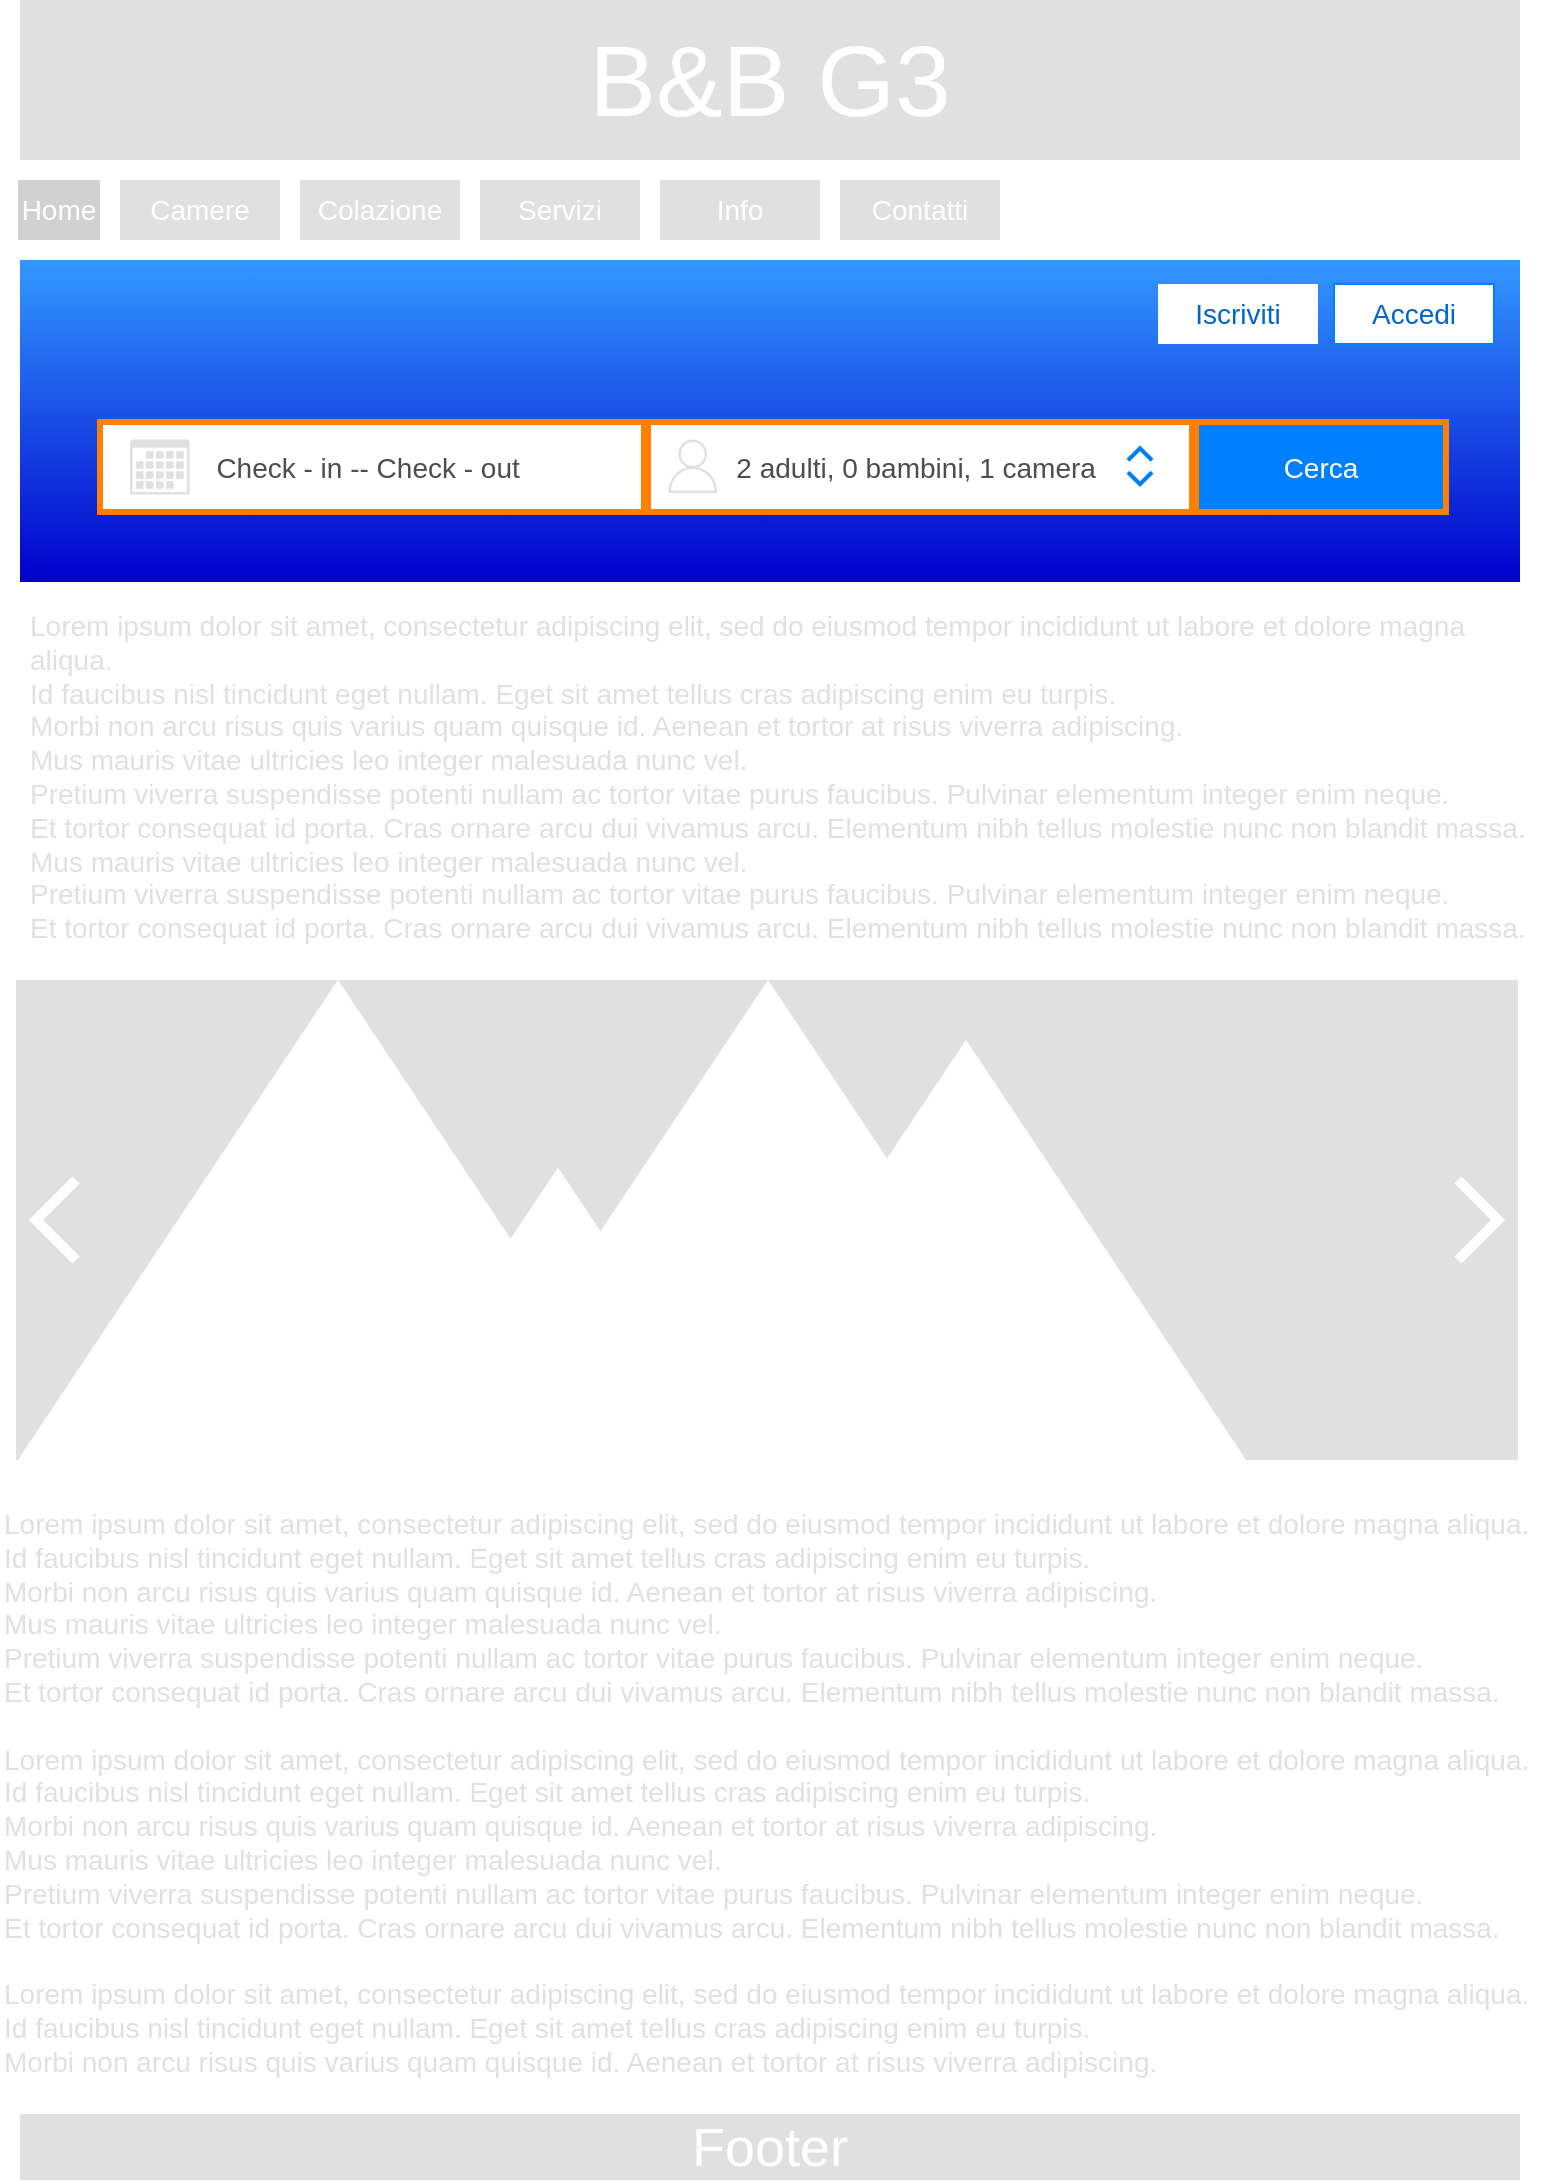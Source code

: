 <mxfile version="17.4.6" type="github">
  <diagram id="tGGqGhT_Sd-joOJbHCEm" name="Page-1">
    <mxGraphModel dx="1038" dy="553" grid="0" gridSize="10" guides="1" tooltips="1" connect="1" arrows="1" fold="1" page="1" pageScale="1" pageWidth="827" pageHeight="1169" math="0" shadow="0">
      <root>
        <mxCell id="0" />
        <mxCell id="1" parent="0" />
        <mxCell id="yTCI9lnX1p78hpDMVuBI-8" value="" style="rounded=0;whiteSpace=wrap;html=1;fontSize=14;fillColor=#3399FF;strokeColor=none;gradientColor=#0000CC;" vertex="1" parent="1">
          <mxGeometry x="40" y="170" width="750" height="161" as="geometry" />
        </mxCell>
        <mxCell id="yTCI9lnX1p78hpDMVuBI-1" value="&lt;font style=&quot;font-size: 50px&quot; color=&quot;#ffffff&quot;&gt;B&amp;amp;B G3&lt;/font&gt;" style="rounded=0;whiteSpace=wrap;html=1;fillColor=#E0E0E0;strokeColor=none;fontColor=#333333;" vertex="1" parent="1">
          <mxGeometry x="40" y="40" width="750" height="80" as="geometry" />
        </mxCell>
        <mxCell id="yTCI9lnX1p78hpDMVuBI-2" value="&lt;font style=&quot;font-size: 14px&quot; color=&quot;#ffffff&quot;&gt;Home&lt;/font&gt;" style="rounded=0;whiteSpace=wrap;html=1;fillColor=#D1D1D1;strokeColor=none;" vertex="1" parent="1">
          <mxGeometry x="39" y="130" width="41" height="30" as="geometry" />
        </mxCell>
        <mxCell id="yTCI9lnX1p78hpDMVuBI-3" value="&lt;font style=&quot;font-size: 14px&quot; color=&quot;#ffffff&quot;&gt;Camere&lt;/font&gt;" style="rounded=0;whiteSpace=wrap;html=1;fillColor=#E0E0E0;strokeColor=none;" vertex="1" parent="1">
          <mxGeometry x="90" y="130" width="80" height="30" as="geometry" />
        </mxCell>
        <mxCell id="yTCI9lnX1p78hpDMVuBI-4" value="&lt;font style=&quot;font-size: 14px&quot; color=&quot;#ffffff&quot;&gt;Colazione&lt;/font&gt;" style="rounded=0;whiteSpace=wrap;html=1;fillColor=#E0E0E0;strokeColor=none;" vertex="1" parent="1">
          <mxGeometry x="180" y="130" width="80" height="30" as="geometry" />
        </mxCell>
        <mxCell id="yTCI9lnX1p78hpDMVuBI-5" value="&lt;font style=&quot;font-size: 14px&quot; color=&quot;#ffffff&quot;&gt;Servizi&lt;/font&gt;" style="rounded=0;whiteSpace=wrap;html=1;fillColor=#E0E0E0;strokeColor=none;" vertex="1" parent="1">
          <mxGeometry x="270" y="130" width="80" height="30" as="geometry" />
        </mxCell>
        <mxCell id="yTCI9lnX1p78hpDMVuBI-6" value="&lt;font style=&quot;font-size: 14px&quot; color=&quot;#ffffff&quot;&gt;Info&lt;/font&gt;" style="rounded=0;whiteSpace=wrap;html=1;fillColor=#E0E0E0;strokeColor=none;" vertex="1" parent="1">
          <mxGeometry x="360" y="130" width="80" height="30" as="geometry" />
        </mxCell>
        <mxCell id="yTCI9lnX1p78hpDMVuBI-7" value="&lt;font style=&quot;font-size: 14px&quot; color=&quot;#ffffff&quot;&gt;Contatti&lt;/font&gt;" style="rounded=0;whiteSpace=wrap;html=1;fillColor=#E0E0E0;strokeColor=none;" vertex="1" parent="1">
          <mxGeometry x="450" y="130" width="80" height="30" as="geometry" />
        </mxCell>
        <mxCell id="yTCI9lnX1p78hpDMVuBI-17" value="&lt;div style=&quot;font-size: 14px&quot;&gt;&lt;font color=&quot;#e0e0e0&quot; style=&quot;font-size: 14px&quot;&gt;Lorem ipsum dolor sit amet, consectetur adipiscing elit, sed do eiusmod tempor incididunt ut labore et dolore magna aliqua.&amp;nbsp;&lt;br style=&quot;font-size: 14px&quot;&gt;&lt;/font&gt;&lt;/div&gt;&lt;div style=&quot;font-size: 14px&quot;&gt;&lt;font color=&quot;#e0e0e0&quot; style=&quot;font-size: 14px&quot;&gt;Id faucibus nisl tincidunt eget nullam. Eget sit amet tellus cras adipiscing enim eu turpis.&amp;nbsp;&lt;/font&gt;&lt;/div&gt;&lt;div style=&quot;font-size: 14px&quot;&gt;&lt;font color=&quot;#e0e0e0&quot; style=&quot;font-size: 14px&quot;&gt;Morbi non arcu risus quis varius quam quisque id. Aenean et tortor at risus viverra adipiscing.&amp;nbsp;&lt;/font&gt;&lt;/div&gt;&lt;div style=&quot;font-size: 14px&quot;&gt;&lt;font color=&quot;#e0e0e0&quot; style=&quot;font-size: 14px&quot;&gt;Mus mauris vitae ultricies leo integer malesuada nunc vel.&amp;nbsp;&lt;/font&gt;&lt;/div&gt;&lt;div style=&quot;font-size: 14px&quot;&gt;&lt;font color=&quot;#e0e0e0&quot; style=&quot;font-size: 14px&quot;&gt;Pretium viverra suspendisse potenti nullam ac tortor vitae purus faucibus. Pulvinar elementum integer enim neque.&amp;nbsp;&lt;/font&gt;&lt;/div&gt;&lt;div style=&quot;font-size: 14px&quot;&gt;&lt;font color=&quot;#e0e0e0&quot; style=&quot;font-size: 14px&quot;&gt;Et tortor consequat id porta. Cras ornare arcu dui vivamus arcu. Elementum nibh tellus molestie nunc non blandit massa.&lt;br style=&quot;font-size: 14px&quot;&gt;&lt;/font&gt;&lt;/div&gt;&lt;div style=&quot;font-size: 14px&quot;&gt;&lt;font color=&quot;#e0e0e0&quot; style=&quot;font-size: 14px&quot;&gt;&lt;br style=&quot;font-size: 14px&quot;&gt;&lt;/font&gt;&lt;/div&gt;&lt;div style=&quot;font-size: 14px&quot;&gt;&lt;div style=&quot;font-size: 14px&quot;&gt;&lt;font color=&quot;#e0e0e0&quot; style=&quot;font-size: 14px&quot;&gt;Lorem ipsum dolor sit amet, consectetur adipiscing elit, sed do eiusmod tempor incididunt ut labore et dolore magna aliqua.&amp;nbsp;&lt;/font&gt;&lt;/div&gt;&lt;div style=&quot;font-size: 14px&quot;&gt;&lt;font color=&quot;#e0e0e0&quot; style=&quot;font-size: 14px&quot;&gt;Id faucibus nisl tincidunt eget nullam. Eget sit amet tellus cras adipiscing enim eu turpis.&amp;nbsp;&lt;/font&gt;&lt;/div&gt;&lt;div style=&quot;font-size: 14px&quot;&gt;&lt;font color=&quot;#e0e0e0&quot; style=&quot;font-size: 14px&quot;&gt;Morbi non arcu risus quis varius quam quisque id. Aenean et tortor at risus viverra adipiscing.&amp;nbsp;&lt;/font&gt;&lt;/div&gt;&lt;div style=&quot;font-size: 14px&quot;&gt;&lt;font color=&quot;#e0e0e0&quot; style=&quot;font-size: 14px&quot;&gt;Mus mauris vitae ultricies leo integer malesuada nunc vel.&amp;nbsp;&lt;/font&gt;&lt;/div&gt;&lt;div style=&quot;font-size: 14px&quot;&gt;&lt;font color=&quot;#e0e0e0&quot; style=&quot;font-size: 14px&quot;&gt;Pretium viverra suspendisse potenti nullam ac tortor vitae purus faucibus. Pulvinar elementum integer enim neque.&amp;nbsp;&lt;/font&gt;&lt;/div&gt;&lt;div style=&quot;font-size: 14px&quot;&gt;&lt;font color=&quot;#e0e0e0&quot; style=&quot;font-size: 14px&quot;&gt;Et tortor consequat id porta. Cras ornare arcu dui vivamus arcu. Elementum nibh tellus molestie nunc non blandit massa.&lt;/font&gt;&lt;/div&gt;&lt;div style=&quot;font-size: 14px&quot;&gt;&lt;font color=&quot;#e0e0e0&quot; style=&quot;font-size: 14px&quot;&gt;&lt;br&gt;&lt;/font&gt;&lt;/div&gt;&lt;div style=&quot;font-size: 14px&quot;&gt;&lt;div&gt;&lt;font color=&quot;#e0e0e0&quot;&gt;Lorem ipsum dolor sit amet, consectetur adipiscing elit, sed do eiusmod tempor incididunt ut labore et dolore magna aliqua.&amp;nbsp;&lt;/font&gt;&lt;/div&gt;&lt;div&gt;&lt;font color=&quot;#e0e0e0&quot;&gt;Id faucibus nisl tincidunt eget nullam. Eget sit amet tellus cras adipiscing enim eu turpis.&amp;nbsp;&lt;/font&gt;&lt;/div&gt;&lt;div&gt;&lt;font color=&quot;#e0e0e0&quot;&gt;Morbi non arcu risus quis varius quam quisque id. Aenean et tortor at risus viverra adipiscing.&amp;nbsp;&lt;/font&gt;&lt;/div&gt;&lt;div&gt;&lt;br&gt;&lt;/div&gt;&lt;/div&gt;&lt;/div&gt;" style="text;html=1;align=left;verticalAlign=top;resizable=0;points=[];autosize=1;strokeColor=none;fillColor=none;fontSize=14;fontColor=#FFFFFF;" vertex="1" parent="1">
          <mxGeometry x="30" y="787" width="777" height="310" as="geometry" />
        </mxCell>
        <mxCell id="yTCI9lnX1p78hpDMVuBI-18" value="" style="group" vertex="1" connectable="0" parent="1">
          <mxGeometry x="38" y="530" width="751" height="289" as="geometry" />
        </mxCell>
        <mxCell id="yTCI9lnX1p78hpDMVuBI-9" value="" style="rounded=0;whiteSpace=wrap;html=1;fontSize=14;fillColor=#E0E0E0;fontColor=#333333;strokeColor=none;" vertex="1" parent="yTCI9lnX1p78hpDMVuBI-18">
          <mxGeometry width="751" height="240" as="geometry" />
        </mxCell>
        <mxCell id="yTCI9lnX1p78hpDMVuBI-10" value="" style="triangle;whiteSpace=wrap;html=1;fontSize=14;fontColor=#FFFFFF;fillColor=#FFFFFF;rotation=-90;strokeColor=none;" vertex="1" parent="yTCI9lnX1p78hpDMVuBI-18">
          <mxGeometry x="41" y="-40" width="240" height="320" as="geometry" />
        </mxCell>
        <mxCell id="yTCI9lnX1p78hpDMVuBI-11" value="" style="triangle;whiteSpace=wrap;html=1;fontSize=14;fontColor=#FFFFFF;fillColor=#FFFFFF;rotation=-90;strokeColor=none;" vertex="1" parent="yTCI9lnX1p78hpDMVuBI-18">
          <mxGeometry x="199.75" y="70" width="142.5" height="190" as="geometry" />
        </mxCell>
        <mxCell id="yTCI9lnX1p78hpDMVuBI-12" value="" style="triangle;whiteSpace=wrap;html=1;fontSize=14;fontColor=#FFFFFF;fillColor=#FFFFFF;rotation=-90;strokeColor=none;" vertex="1" parent="yTCI9lnX1p78hpDMVuBI-18">
          <mxGeometry x="256" y="-40" width="240" height="320" as="geometry" />
        </mxCell>
        <mxCell id="yTCI9lnX1p78hpDMVuBI-13" value="" style="triangle;whiteSpace=wrap;html=1;fontSize=14;fontColor=#FFFFFF;fillColor=#FFFFFF;rotation=-90;strokeColor=none;" vertex="1" parent="yTCI9lnX1p78hpDMVuBI-18">
          <mxGeometry x="370" y="-5" width="210" height="280" as="geometry" />
        </mxCell>
        <mxCell id="yTCI9lnX1p78hpDMVuBI-37" value="" style="html=1;verticalLabelPosition=bottom;labelBackgroundColor=#ffffff;verticalAlign=top;shadow=0;dashed=0;strokeWidth=5;shape=mxgraph.ios7.misc.right;strokeColor=#FFFFFF;fontFamily=Helvetica;fontSize=14;fontColor=#FFFFFF;fillColor=none;gradientColor=none;rotation=-180;" vertex="1" parent="yTCI9lnX1p78hpDMVuBI-18">
          <mxGeometry x="10" y="100" width="20" height="40" as="geometry" />
        </mxCell>
        <mxCell id="yTCI9lnX1p78hpDMVuBI-35" value="" style="html=1;verticalLabelPosition=bottom;labelBackgroundColor=#ffffff;verticalAlign=top;shadow=0;dashed=0;strokeWidth=5;shape=mxgraph.ios7.misc.right;strokeColor=#FFFFFF;fontFamily=Helvetica;fontSize=14;fontColor=#FFFFFF;fillColor=none;gradientColor=none;" vertex="1" parent="yTCI9lnX1p78hpDMVuBI-18">
          <mxGeometry x="721" y="100" width="20" height="40" as="geometry" />
        </mxCell>
        <mxCell id="yTCI9lnX1p78hpDMVuBI-38" value="" style="shape=image;html=1;verticalAlign=top;verticalLabelPosition=bottom;labelBackgroundColor=#ffffff;imageAspect=0;aspect=fixed;image=https://cdn1.iconfinder.com/data/icons/heroicons-ui/24/dots-horizontal-128.png;fontFamily=Helvetica;fontSize=14;fontColor=#FFFFFF;strokeColor=#FFFFFF;strokeWidth=5;fillColor=none;gradientColor=none;opacity=40;" vertex="1" parent="yTCI9lnX1p78hpDMVuBI-18">
          <mxGeometry x="340" y="189" width="71" height="71" as="geometry" />
        </mxCell>
        <mxCell id="yTCI9lnX1p78hpDMVuBI-19" value="&lt;font style=&quot;font-size: 14px&quot; color=&quot;#0066cc&quot;&gt;Iscriviti&lt;/font&gt;" style="rounded=0;whiteSpace=wrap;html=1;fillColor=#FFFFFF;strokeColor=none;" vertex="1" parent="1">
          <mxGeometry x="609" y="182" width="80" height="30" as="geometry" />
        </mxCell>
        <mxCell id="yTCI9lnX1p78hpDMVuBI-22" value="&lt;font style=&quot;font-size: 14px&quot; color=&quot;#0066cc&quot;&gt;Accedi&lt;/font&gt;" style="rounded=0;whiteSpace=wrap;html=1;fillColor=#FFFFFF;strokeColor=#007FFF;" vertex="1" parent="1">
          <mxGeometry x="697" y="182" width="80" height="30" as="geometry" />
        </mxCell>
        <mxCell id="yTCI9lnX1p78hpDMVuBI-24" value="&lt;font style=&quot;font-size: 14px&quot; color=&quot;#4d4d4d&quot;&gt;Check - in -- Check - out&amp;nbsp;&lt;/font&gt;" style="rounded=0;whiteSpace=wrap;html=1;strokeColor=#FF8000;strokeWidth=3;" vertex="1" parent="1">
          <mxGeometry x="80" y="251" width="272" height="45" as="geometry" />
        </mxCell>
        <mxCell id="yTCI9lnX1p78hpDMVuBI-27" value="" style="sketch=0;pointerEvents=1;shadow=0;dashed=0;html=1;strokeColor=none;fillColor=#E0E0E0;labelPosition=center;verticalLabelPosition=bottom;verticalAlign=top;outlineConnect=0;align=center;shape=mxgraph.office.concepts.calendar;fontFamily=Helvetica;fontSize=14;fontColor=#0066CC;" vertex="1" parent="1">
          <mxGeometry x="95" y="259.74" width="29.78" height="27.53" as="geometry" />
        </mxCell>
        <mxCell id="yTCI9lnX1p78hpDMVuBI-28" value="&lt;font style=&quot;font-size: 14px&quot; color=&quot;#4d4d4d&quot;&gt;2 adulti, 0 bambini, 1 camera&amp;nbsp;&lt;/font&gt;" style="rounded=0;whiteSpace=wrap;html=1;strokeColor=#FF8000;strokeWidth=3;" vertex="1" parent="1">
          <mxGeometry x="354" y="251" width="272" height="45" as="geometry" />
        </mxCell>
        <mxCell id="yTCI9lnX1p78hpDMVuBI-29" value="" style="sketch=0;outlineConnect=0;fontColor=#232F3E;gradientColor=none;fillColor=#E0E0E0;strokeColor=none;dashed=0;verticalLabelPosition=bottom;verticalAlign=top;align=center;html=1;fontSize=12;fontStyle=0;aspect=fixed;pointerEvents=1;shape=mxgraph.aws4.user;fontFamily=Helvetica;" vertex="1" parent="1">
          <mxGeometry x="363" y="259.74" width="26.78" height="26.78" as="geometry" />
        </mxCell>
        <mxCell id="yTCI9lnX1p78hpDMVuBI-30" value="&lt;font style=&quot;font-size: 14px&quot; color=&quot;#ffffff&quot;&gt;Cerca&lt;/font&gt;" style="rounded=0;whiteSpace=wrap;html=1;strokeColor=#FF8000;strokeWidth=3;fillColor=#007FFF;" vertex="1" parent="1">
          <mxGeometry x="628" y="251" width="125" height="45" as="geometry" />
        </mxCell>
        <mxCell id="yTCI9lnX1p78hpDMVuBI-32" value="" style="html=1;verticalLabelPosition=bottom;labelBackgroundColor=#ffffff;verticalAlign=top;shadow=0;dashed=0;strokeWidth=2;shape=mxgraph.ios7.misc.up;strokeColor=#0080f0;fontFamily=Helvetica;fontSize=14;fontColor=#FFFFFF;fillColor=#007FFF;gradientColor=#0000CC;" vertex="1" parent="1">
          <mxGeometry x="594" y="264.13" width="12" height="6" as="geometry" />
        </mxCell>
        <mxCell id="yTCI9lnX1p78hpDMVuBI-33" value="" style="html=1;verticalLabelPosition=bottom;labelBackgroundColor=#ffffff;verticalAlign=top;shadow=0;dashed=0;strokeWidth=2;shape=mxgraph.ios7.misc.down;strokeColor=#0080f0;fontFamily=Helvetica;fontSize=14;fontColor=#FFFFFF;fillColor=#007FFF;gradientColor=#0000CC;" vertex="1" parent="1">
          <mxGeometry x="594" y="276.13" width="12" height="6" as="geometry" />
        </mxCell>
        <mxCell id="yTCI9lnX1p78hpDMVuBI-39" value="&lt;font color=&quot;#e0e0e0&quot;&gt;Lorem ipsum dolor sit amet, consectetur adipiscing elit, sed do eiusmod tempor incididunt ut labore et dolore magna aliqua. &lt;br&gt;Id faucibus nisl tincidunt eget nullam. Eget sit amet tellus cras adipiscing enim eu turpis. &lt;br&gt;Morbi non arcu risus quis varius quam quisque id. Aenean et tortor at risus viverra adipiscing. &lt;br&gt;Mus mauris vitae ultricies leo integer malesuada nunc vel. &lt;br&gt;Pretium viverra suspendisse potenti nullam ac tortor vitae purus faucibus. Pulvinar elementum integer enim neque. &lt;br&gt;Et tortor consequat id porta. Cras ornare arcu dui vivamus arcu. Elementum nibh tellus molestie nunc non blandit massa.&lt;br&gt;Mus mauris vitae ultricies leo integer malesuada nunc vel.&lt;br&gt;Pretium viverra suspendisse potenti nullam ac tortor vitae purus faucibus. Pulvinar elementum integer enim neque.&lt;br&gt;Et tortor consequat id porta. Cras ornare arcu dui vivamus arcu. Elementum nibh tellus molestie nunc non blandit massa.&lt;/font&gt;&lt;font color=&quot;#b3b3b3&quot;&gt;&lt;br&gt;&lt;/font&gt;" style="text;whiteSpace=wrap;html=1;fontSize=14;fontFamily=Helvetica;fontColor=#FFFFFF;" vertex="1" parent="1">
          <mxGeometry x="42.5" y="338" width="752" height="176" as="geometry" />
        </mxCell>
        <mxCell id="yTCI9lnX1p78hpDMVuBI-40" value="&lt;font style=&quot;font-size: 27px&quot; color=&quot;#ffffff&quot;&gt;Footer&lt;/font&gt;" style="rounded=0;whiteSpace=wrap;html=1;fillColor=#E0E0E0;strokeColor=none;fontColor=#333333;" vertex="1" parent="1">
          <mxGeometry x="40" y="1097" width="750" height="33" as="geometry" />
        </mxCell>
      </root>
    </mxGraphModel>
  </diagram>
</mxfile>
